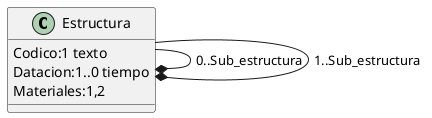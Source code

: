 @startuml     
 
Class Estructura
{
    Codico:1 texto
    Datacion:1..0 tiempo
    Materiales:1,2
}

Estructura--*Estructura :0..Sub_estructura 
Estructura--*Estructura :1..Sub_estructura 






@enduml